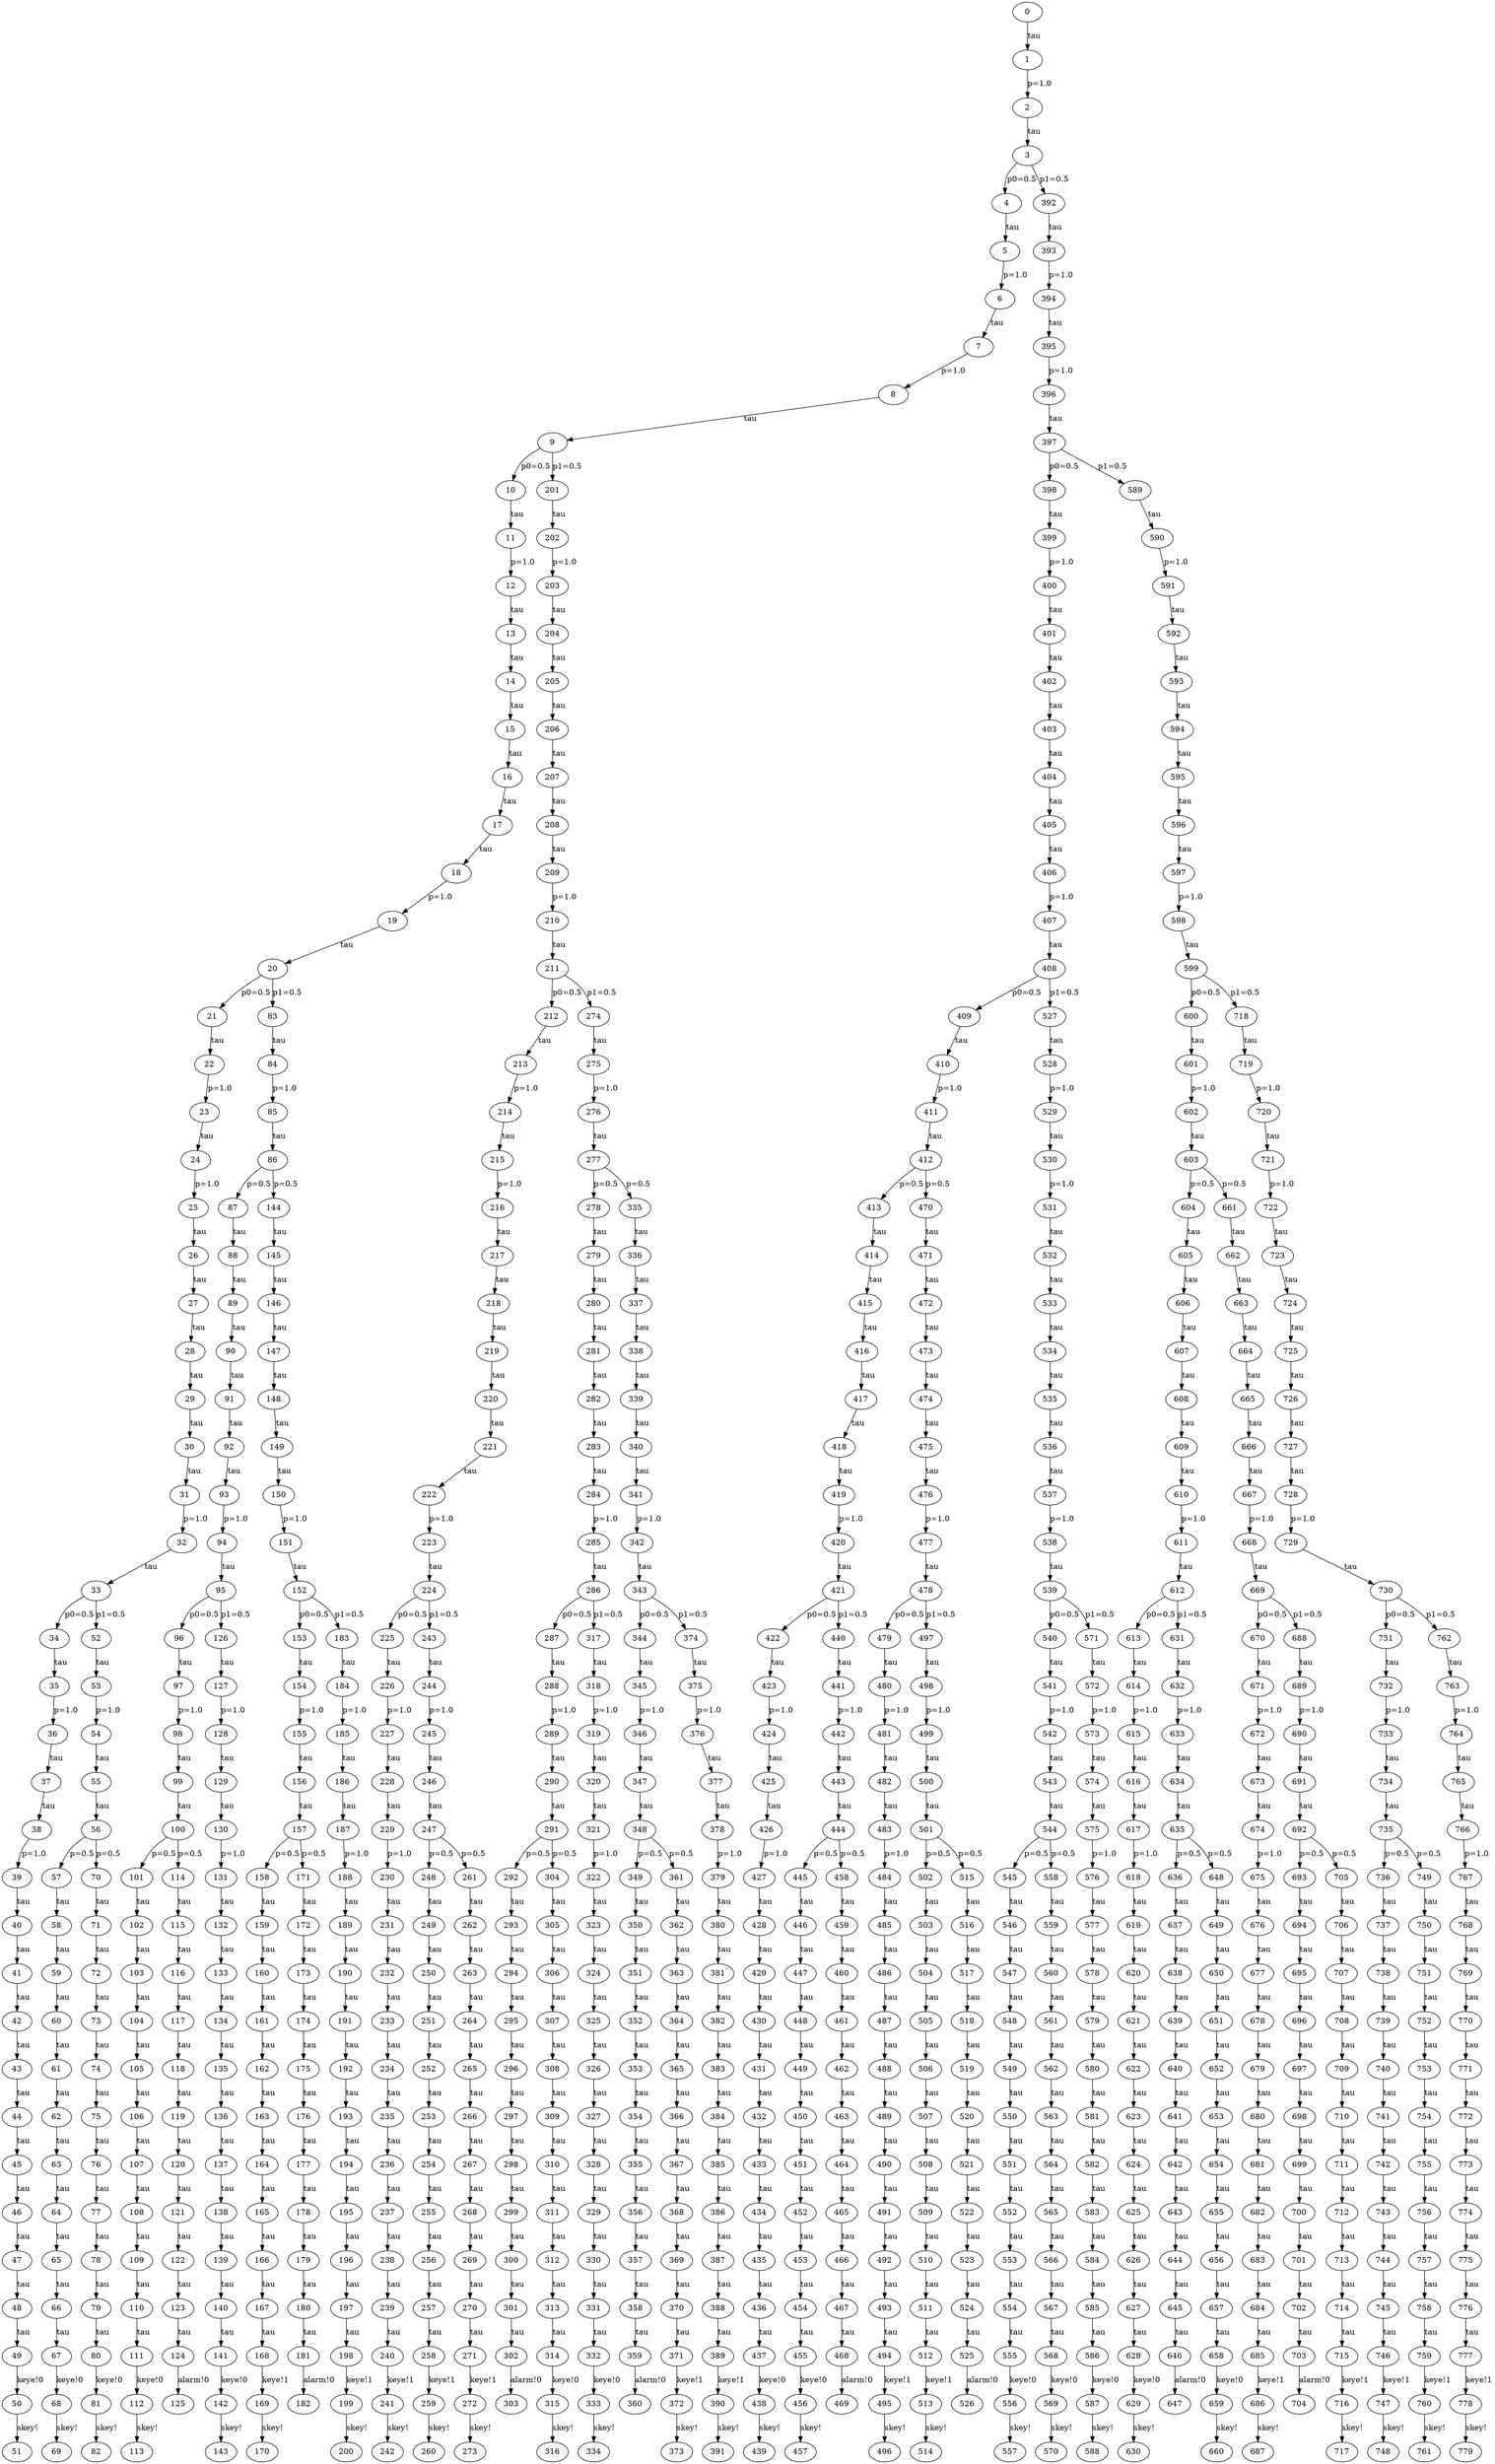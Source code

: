 // The qLTS Spec
digraph {
	0 -> 1 [label=tau]
	1 -> 2 [label="p=1.0"]
	2 -> 3 [label=tau]
	3 -> 4 [label="p0=0.5"]
	4 -> 5 [label=tau]
	5 -> 6 [label="p=1.0"]
	6 -> 7 [label=tau]
	7 -> 8 [label="p=1.0"]
	8 -> 9 [label=tau]
	9 -> 10 [label="p0=0.5"]
	10 -> 11 [label=tau]
	11 -> 12 [label="p=1.0"]
	12 -> 13 [label=tau]
	13 -> 14 [label=tau]
	14 -> 15 [label=tau]
	15 -> 16 [label=tau]
	16 -> 17 [label=tau]
	17 -> 18 [label=tau]
	18 -> 19 [label="p=1.0"]
	19 -> 20 [label=tau]
	20 -> 21 [label="p0=0.5"]
	21 -> 22 [label=tau]
	22 -> 23 [label="p=1.0"]
	23 -> 24 [label=tau]
	24 -> 25 [label="p=1.0"]
	25 -> 26 [label=tau]
	26 -> 27 [label=tau]
	27 -> 28 [label=tau]
	28 -> 29 [label=tau]
	29 -> 30 [label=tau]
	30 -> 31 [label=tau]
	31 -> 32 [label="p=1.0"]
	32 -> 33 [label=tau]
	33 -> 34 [label="p0=0.5"]
	34 -> 35 [label=tau]
	35 -> 36 [label="p=1.0"]
	36 -> 37 [label=tau]
	37 -> 38 [label=tau]
	38 -> 39 [label="p=1.0"]
	39 -> 40 [label=tau]
	40 -> 41 [label=tau]
	41 -> 42 [label=tau]
	42 -> 43 [label=tau]
	43 -> 44 [label=tau]
	44 -> 45 [label=tau]
	45 -> 46 [label=tau]
	46 -> 47 [label=tau]
	47 -> 48 [label=tau]
	48 -> 49 [label=tau]
	49 -> 50 [label="keye!0"]
	50 -> 51 [label="skey!"]
	33 -> 52 [label="p1=0.5"]
	52 -> 53 [label=tau]
	53 -> 54 [label="p=1.0"]
	54 -> 55 [label=tau]
	55 -> 56 [label=tau]
	56 -> 57 [label="p=0.5"]
	57 -> 58 [label=tau]
	58 -> 59 [label=tau]
	59 -> 60 [label=tau]
	60 -> 61 [label=tau]
	61 -> 62 [label=tau]
	62 -> 63 [label=tau]
	63 -> 64 [label=tau]
	64 -> 65 [label=tau]
	65 -> 66 [label=tau]
	66 -> 67 [label=tau]
	67 -> 68 [label="keye!0"]
	68 -> 69 [label="skey!"]
	56 -> 70 [label="p=0.5"]
	70 -> 71 [label=tau]
	71 -> 72 [label=tau]
	72 -> 73 [label=tau]
	73 -> 74 [label=tau]
	74 -> 75 [label=tau]
	75 -> 76 [label=tau]
	76 -> 77 [label=tau]
	77 -> 78 [label=tau]
	78 -> 79 [label=tau]
	79 -> 80 [label=tau]
	80 -> 81 [label="keye!0"]
	81 -> 82 [label="skey!"]
	20 -> 83 [label="p1=0.5"]
	83 -> 84 [label=tau]
	84 -> 85 [label="p=1.0"]
	85 -> 86 [label=tau]
	86 -> 87 [label="p=0.5"]
	87 -> 88 [label=tau]
	88 -> 89 [label=tau]
	89 -> 90 [label=tau]
	90 -> 91 [label=tau]
	91 -> 92 [label=tau]
	92 -> 93 [label=tau]
	93 -> 94 [label="p=1.0"]
	94 -> 95 [label=tau]
	95 -> 96 [label="p0=0.5"]
	96 -> 97 [label=tau]
	97 -> 98 [label="p=1.0"]
	98 -> 99 [label=tau]
	99 -> 100 [label=tau]
	100 -> 101 [label="p=0.5"]
	101 -> 102 [label=tau]
	102 -> 103 [label=tau]
	103 -> 104 [label=tau]
	104 -> 105 [label=tau]
	105 -> 106 [label=tau]
	106 -> 107 [label=tau]
	107 -> 108 [label=tau]
	108 -> 109 [label=tau]
	109 -> 110 [label=tau]
	110 -> 111 [label=tau]
	111 -> 112 [label="keye!0"]
	112 -> 113 [label="skey!"]
	100 -> 114 [label="p=0.5"]
	114 -> 115 [label=tau]
	115 -> 116 [label=tau]
	116 -> 117 [label=tau]
	117 -> 118 [label=tau]
	118 -> 119 [label=tau]
	119 -> 120 [label=tau]
	120 -> 121 [label=tau]
	121 -> 122 [label=tau]
	122 -> 123 [label=tau]
	123 -> 124 [label=tau]
	124 -> 125 [label="alarm!0"]
	95 -> 126 [label="p1=0.5"]
	126 -> 127 [label=tau]
	127 -> 128 [label="p=1.0"]
	128 -> 129 [label=tau]
	129 -> 130 [label=tau]
	130 -> 131 [label="p=1.0"]
	131 -> 132 [label=tau]
	132 -> 133 [label=tau]
	133 -> 134 [label=tau]
	134 -> 135 [label=tau]
	135 -> 136 [label=tau]
	136 -> 137 [label=tau]
	137 -> 138 [label=tau]
	138 -> 139 [label=tau]
	139 -> 140 [label=tau]
	140 -> 141 [label=tau]
	141 -> 142 [label="keye!0"]
	142 -> 143 [label="skey!"]
	86 -> 144 [label="p=0.5"]
	144 -> 145 [label=tau]
	145 -> 146 [label=tau]
	146 -> 147 [label=tau]
	147 -> 148 [label=tau]
	148 -> 149 [label=tau]
	149 -> 150 [label=tau]
	150 -> 151 [label="p=1.0"]
	151 -> 152 [label=tau]
	152 -> 153 [label="p0=0.5"]
	153 -> 154 [label=tau]
	154 -> 155 [label="p=1.0"]
	155 -> 156 [label=tau]
	156 -> 157 [label=tau]
	157 -> 158 [label="p=0.5"]
	158 -> 159 [label=tau]
	159 -> 160 [label=tau]
	160 -> 161 [label=tau]
	161 -> 162 [label=tau]
	162 -> 163 [label=tau]
	163 -> 164 [label=tau]
	164 -> 165 [label=tau]
	165 -> 166 [label=tau]
	166 -> 167 [label=tau]
	167 -> 168 [label=tau]
	168 -> 169 [label="keye!1"]
	169 -> 170 [label="skey!"]
	157 -> 171 [label="p=0.5"]
	171 -> 172 [label=tau]
	172 -> 173 [label=tau]
	173 -> 174 [label=tau]
	174 -> 175 [label=tau]
	175 -> 176 [label=tau]
	176 -> 177 [label=tau]
	177 -> 178 [label=tau]
	178 -> 179 [label=tau]
	179 -> 180 [label=tau]
	180 -> 181 [label=tau]
	181 -> 182 [label="alarm!0"]
	152 -> 183 [label="p1=0.5"]
	183 -> 184 [label=tau]
	184 -> 185 [label="p=1.0"]
	185 -> 186 [label=tau]
	186 -> 187 [label=tau]
	187 -> 188 [label="p=1.0"]
	188 -> 189 [label=tau]
	189 -> 190 [label=tau]
	190 -> 191 [label=tau]
	191 -> 192 [label=tau]
	192 -> 193 [label=tau]
	193 -> 194 [label=tau]
	194 -> 195 [label=tau]
	195 -> 196 [label=tau]
	196 -> 197 [label=tau]
	197 -> 198 [label=tau]
	198 -> 199 [label="keye!1"]
	199 -> 200 [label="skey!"]
	9 -> 201 [label="p1=0.5"]
	201 -> 202 [label=tau]
	202 -> 203 [label="p=1.0"]
	203 -> 204 [label=tau]
	204 -> 205 [label=tau]
	205 -> 206 [label=tau]
	206 -> 207 [label=tau]
	207 -> 208 [label=tau]
	208 -> 209 [label=tau]
	209 -> 210 [label="p=1.0"]
	210 -> 211 [label=tau]
	211 -> 212 [label="p0=0.5"]
	212 -> 213 [label=tau]
	213 -> 214 [label="p=1.0"]
	214 -> 215 [label=tau]
	215 -> 216 [label="p=1.0"]
	216 -> 217 [label=tau]
	217 -> 218 [label=tau]
	218 -> 219 [label=tau]
	219 -> 220 [label=tau]
	220 -> 221 [label=tau]
	221 -> 222 [label=tau]
	222 -> 223 [label="p=1.0"]
	223 -> 224 [label=tau]
	224 -> 225 [label="p0=0.5"]
	225 -> 226 [label=tau]
	226 -> 227 [label="p=1.0"]
	227 -> 228 [label=tau]
	228 -> 229 [label=tau]
	229 -> 230 [label="p=1.0"]
	230 -> 231 [label=tau]
	231 -> 232 [label=tau]
	232 -> 233 [label=tau]
	233 -> 234 [label=tau]
	234 -> 235 [label=tau]
	235 -> 236 [label=tau]
	236 -> 237 [label=tau]
	237 -> 238 [label=tau]
	238 -> 239 [label=tau]
	239 -> 240 [label=tau]
	240 -> 241 [label="keye!1"]
	241 -> 242 [label="skey!"]
	224 -> 243 [label="p1=0.5"]
	243 -> 244 [label=tau]
	244 -> 245 [label="p=1.0"]
	245 -> 246 [label=tau]
	246 -> 247 [label=tau]
	247 -> 248 [label="p=0.5"]
	248 -> 249 [label=tau]
	249 -> 250 [label=tau]
	250 -> 251 [label=tau]
	251 -> 252 [label=tau]
	252 -> 253 [label=tau]
	253 -> 254 [label=tau]
	254 -> 255 [label=tau]
	255 -> 256 [label=tau]
	256 -> 257 [label=tau]
	257 -> 258 [label=tau]
	258 -> 259 [label="keye!1"]
	259 -> 260 [label="skey!"]
	247 -> 261 [label="p=0.5"]
	261 -> 262 [label=tau]
	262 -> 263 [label=tau]
	263 -> 264 [label=tau]
	264 -> 265 [label=tau]
	265 -> 266 [label=tau]
	266 -> 267 [label=tau]
	267 -> 268 [label=tau]
	268 -> 269 [label=tau]
	269 -> 270 [label=tau]
	270 -> 271 [label=tau]
	271 -> 272 [label="keye!1"]
	272 -> 273 [label="skey!"]
	211 -> 274 [label="p1=0.5"]
	274 -> 275 [label=tau]
	275 -> 276 [label="p=1.0"]
	276 -> 277 [label=tau]
	277 -> 278 [label="p=0.5"]
	278 -> 279 [label=tau]
	279 -> 280 [label=tau]
	280 -> 281 [label=tau]
	281 -> 282 [label=tau]
	282 -> 283 [label=tau]
	283 -> 284 [label=tau]
	284 -> 285 [label="p=1.0"]
	285 -> 286 [label=tau]
	286 -> 287 [label="p0=0.5"]
	287 -> 288 [label=tau]
	288 -> 289 [label="p=1.0"]
	289 -> 290 [label=tau]
	290 -> 291 [label=tau]
	291 -> 292 [label="p=0.5"]
	292 -> 293 [label=tau]
	293 -> 294 [label=tau]
	294 -> 295 [label=tau]
	295 -> 296 [label=tau]
	296 -> 297 [label=tau]
	297 -> 298 [label=tau]
	298 -> 299 [label=tau]
	299 -> 300 [label=tau]
	300 -> 301 [label=tau]
	301 -> 302 [label=tau]
	302 -> 303 [label="alarm!0"]
	291 -> 304 [label="p=0.5"]
	304 -> 305 [label=tau]
	305 -> 306 [label=tau]
	306 -> 307 [label=tau]
	307 -> 308 [label=tau]
	308 -> 309 [label=tau]
	309 -> 310 [label=tau]
	310 -> 311 [label=tau]
	311 -> 312 [label=tau]
	312 -> 313 [label=tau]
	313 -> 314 [label=tau]
	314 -> 315 [label="keye!0"]
	315 -> 316 [label="skey!"]
	286 -> 317 [label="p1=0.5"]
	317 -> 318 [label=tau]
	318 -> 319 [label="p=1.0"]
	319 -> 320 [label=tau]
	320 -> 321 [label=tau]
	321 -> 322 [label="p=1.0"]
	322 -> 323 [label=tau]
	323 -> 324 [label=tau]
	324 -> 325 [label=tau]
	325 -> 326 [label=tau]
	326 -> 327 [label=tau]
	327 -> 328 [label=tau]
	328 -> 329 [label=tau]
	329 -> 330 [label=tau]
	330 -> 331 [label=tau]
	331 -> 332 [label=tau]
	332 -> 333 [label="keye!0"]
	333 -> 334 [label="skey!"]
	277 -> 335 [label="p=0.5"]
	335 -> 336 [label=tau]
	336 -> 337 [label=tau]
	337 -> 338 [label=tau]
	338 -> 339 [label=tau]
	339 -> 340 [label=tau]
	340 -> 341 [label=tau]
	341 -> 342 [label="p=1.0"]
	342 -> 343 [label=tau]
	343 -> 344 [label="p0=0.5"]
	344 -> 345 [label=tau]
	345 -> 346 [label="p=1.0"]
	346 -> 347 [label=tau]
	347 -> 348 [label=tau]
	348 -> 349 [label="p=0.5"]
	349 -> 350 [label=tau]
	350 -> 351 [label=tau]
	351 -> 352 [label=tau]
	352 -> 353 [label=tau]
	353 -> 354 [label=tau]
	354 -> 355 [label=tau]
	355 -> 356 [label=tau]
	356 -> 357 [label=tau]
	357 -> 358 [label=tau]
	358 -> 359 [label=tau]
	359 -> 360 [label="alarm!0"]
	348 -> 361 [label="p=0.5"]
	361 -> 362 [label=tau]
	362 -> 363 [label=tau]
	363 -> 364 [label=tau]
	364 -> 365 [label=tau]
	365 -> 366 [label=tau]
	366 -> 367 [label=tau]
	367 -> 368 [label=tau]
	368 -> 369 [label=tau]
	369 -> 370 [label=tau]
	370 -> 371 [label=tau]
	371 -> 372 [label="keye!1"]
	372 -> 373 [label="skey!"]
	343 -> 374 [label="p1=0.5"]
	374 -> 375 [label=tau]
	375 -> 376 [label="p=1.0"]
	376 -> 377 [label=tau]
	377 -> 378 [label=tau]
	378 -> 379 [label="p=1.0"]
	379 -> 380 [label=tau]
	380 -> 381 [label=tau]
	381 -> 382 [label=tau]
	382 -> 383 [label=tau]
	383 -> 384 [label=tau]
	384 -> 385 [label=tau]
	385 -> 386 [label=tau]
	386 -> 387 [label=tau]
	387 -> 388 [label=tau]
	388 -> 389 [label=tau]
	389 -> 390 [label="keye!1"]
	390 -> 391 [label="skey!"]
	3 -> 392 [label="p1=0.5"]
	392 -> 393 [label=tau]
	393 -> 394 [label="p=1.0"]
	394 -> 395 [label=tau]
	395 -> 396 [label="p=1.0"]
	396 -> 397 [label=tau]
	397 -> 398 [label="p0=0.5"]
	398 -> 399 [label=tau]
	399 -> 400 [label="p=1.0"]
	400 -> 401 [label=tau]
	401 -> 402 [label=tau]
	402 -> 403 [label=tau]
	403 -> 404 [label=tau]
	404 -> 405 [label=tau]
	405 -> 406 [label=tau]
	406 -> 407 [label="p=1.0"]
	407 -> 408 [label=tau]
	408 -> 409 [label="p0=0.5"]
	409 -> 410 [label=tau]
	410 -> 411 [label="p=1.0"]
	411 -> 412 [label=tau]
	412 -> 413 [label="p=0.5"]
	413 -> 414 [label=tau]
	414 -> 415 [label=tau]
	415 -> 416 [label=tau]
	416 -> 417 [label=tau]
	417 -> 418 [label=tau]
	418 -> 419 [label=tau]
	419 -> 420 [label="p=1.0"]
	420 -> 421 [label=tau]
	421 -> 422 [label="p0=0.5"]
	422 -> 423 [label=tau]
	423 -> 424 [label="p=1.0"]
	424 -> 425 [label=tau]
	425 -> 426 [label=tau]
	426 -> 427 [label="p=1.0"]
	427 -> 428 [label=tau]
	428 -> 429 [label=tau]
	429 -> 430 [label=tau]
	430 -> 431 [label=tau]
	431 -> 432 [label=tau]
	432 -> 433 [label=tau]
	433 -> 434 [label=tau]
	434 -> 435 [label=tau]
	435 -> 436 [label=tau]
	436 -> 437 [label=tau]
	437 -> 438 [label="keye!0"]
	438 -> 439 [label="skey!"]
	421 -> 440 [label="p1=0.5"]
	440 -> 441 [label=tau]
	441 -> 442 [label="p=1.0"]
	442 -> 443 [label=tau]
	443 -> 444 [label=tau]
	444 -> 445 [label="p=0.5"]
	445 -> 446 [label=tau]
	446 -> 447 [label=tau]
	447 -> 448 [label=tau]
	448 -> 449 [label=tau]
	449 -> 450 [label=tau]
	450 -> 451 [label=tau]
	451 -> 452 [label=tau]
	452 -> 453 [label=tau]
	453 -> 454 [label=tau]
	454 -> 455 [label=tau]
	455 -> 456 [label="keye!0"]
	456 -> 457 [label="skey!"]
	444 -> 458 [label="p=0.5"]
	458 -> 459 [label=tau]
	459 -> 460 [label=tau]
	460 -> 461 [label=tau]
	461 -> 462 [label=tau]
	462 -> 463 [label=tau]
	463 -> 464 [label=tau]
	464 -> 465 [label=tau]
	465 -> 466 [label=tau]
	466 -> 467 [label=tau]
	467 -> 468 [label=tau]
	468 -> 469 [label="alarm!0"]
	412 -> 470 [label="p=0.5"]
	470 -> 471 [label=tau]
	471 -> 472 [label=tau]
	472 -> 473 [label=tau]
	473 -> 474 [label=tau]
	474 -> 475 [label=tau]
	475 -> 476 [label=tau]
	476 -> 477 [label="p=1.0"]
	477 -> 478 [label=tau]
	478 -> 479 [label="p0=0.5"]
	479 -> 480 [label=tau]
	480 -> 481 [label="p=1.0"]
	481 -> 482 [label=tau]
	482 -> 483 [label=tau]
	483 -> 484 [label="p=1.0"]
	484 -> 485 [label=tau]
	485 -> 486 [label=tau]
	486 -> 487 [label=tau]
	487 -> 488 [label=tau]
	488 -> 489 [label=tau]
	489 -> 490 [label=tau]
	490 -> 491 [label=tau]
	491 -> 492 [label=tau]
	492 -> 493 [label=tau]
	493 -> 494 [label=tau]
	494 -> 495 [label="keye!1"]
	495 -> 496 [label="skey!"]
	478 -> 497 [label="p1=0.5"]
	497 -> 498 [label=tau]
	498 -> 499 [label="p=1.0"]
	499 -> 500 [label=tau]
	500 -> 501 [label=tau]
	501 -> 502 [label="p=0.5"]
	502 -> 503 [label=tau]
	503 -> 504 [label=tau]
	504 -> 505 [label=tau]
	505 -> 506 [label=tau]
	506 -> 507 [label=tau]
	507 -> 508 [label=tau]
	508 -> 509 [label=tau]
	509 -> 510 [label=tau]
	510 -> 511 [label=tau]
	511 -> 512 [label=tau]
	512 -> 513 [label="keye!1"]
	513 -> 514 [label="skey!"]
	501 -> 515 [label="p=0.5"]
	515 -> 516 [label=tau]
	516 -> 517 [label=tau]
	517 -> 518 [label=tau]
	518 -> 519 [label=tau]
	519 -> 520 [label=tau]
	520 -> 521 [label=tau]
	521 -> 522 [label=tau]
	522 -> 523 [label=tau]
	523 -> 524 [label=tau]
	524 -> 525 [label=tau]
	525 -> 526 [label="alarm!0"]
	408 -> 527 [label="p1=0.5"]
	527 -> 528 [label=tau]
	528 -> 529 [label="p=1.0"]
	529 -> 530 [label=tau]
	530 -> 531 [label="p=1.0"]
	531 -> 532 [label=tau]
	532 -> 533 [label=tau]
	533 -> 534 [label=tau]
	534 -> 535 [label=tau]
	535 -> 536 [label=tau]
	536 -> 537 [label=tau]
	537 -> 538 [label="p=1.0"]
	538 -> 539 [label=tau]
	539 -> 540 [label="p0=0.5"]
	540 -> 541 [label=tau]
	541 -> 542 [label="p=1.0"]
	542 -> 543 [label=tau]
	543 -> 544 [label=tau]
	544 -> 545 [label="p=0.5"]
	545 -> 546 [label=tau]
	546 -> 547 [label=tau]
	547 -> 548 [label=tau]
	548 -> 549 [label=tau]
	549 -> 550 [label=tau]
	550 -> 551 [label=tau]
	551 -> 552 [label=tau]
	552 -> 553 [label=tau]
	553 -> 554 [label=tau]
	554 -> 555 [label=tau]
	555 -> 556 [label="keye!0"]
	556 -> 557 [label="skey!"]
	544 -> 558 [label="p=0.5"]
	558 -> 559 [label=tau]
	559 -> 560 [label=tau]
	560 -> 561 [label=tau]
	561 -> 562 [label=tau]
	562 -> 563 [label=tau]
	563 -> 564 [label=tau]
	564 -> 565 [label=tau]
	565 -> 566 [label=tau]
	566 -> 567 [label=tau]
	567 -> 568 [label=tau]
	568 -> 569 [label="keye!0"]
	569 -> 570 [label="skey!"]
	539 -> 571 [label="p1=0.5"]
	571 -> 572 [label=tau]
	572 -> 573 [label="p=1.0"]
	573 -> 574 [label=tau]
	574 -> 575 [label=tau]
	575 -> 576 [label="p=1.0"]
	576 -> 577 [label=tau]
	577 -> 578 [label=tau]
	578 -> 579 [label=tau]
	579 -> 580 [label=tau]
	580 -> 581 [label=tau]
	581 -> 582 [label=tau]
	582 -> 583 [label=tau]
	583 -> 584 [label=tau]
	584 -> 585 [label=tau]
	585 -> 586 [label=tau]
	586 -> 587 [label="keye!0"]
	587 -> 588 [label="skey!"]
	397 -> 589 [label="p1=0.5"]
	589 -> 590 [label=tau]
	590 -> 591 [label="p=1.0"]
	591 -> 592 [label=tau]
	592 -> 593 [label=tau]
	593 -> 594 [label=tau]
	594 -> 595 [label=tau]
	595 -> 596 [label=tau]
	596 -> 597 [label=tau]
	597 -> 598 [label="p=1.0"]
	598 -> 599 [label=tau]
	599 -> 600 [label="p0=0.5"]
	600 -> 601 [label=tau]
	601 -> 602 [label="p=1.0"]
	602 -> 603 [label=tau]
	603 -> 604 [label="p=0.5"]
	604 -> 605 [label=tau]
	605 -> 606 [label=tau]
	606 -> 607 [label=tau]
	607 -> 608 [label=tau]
	608 -> 609 [label=tau]
	609 -> 610 [label=tau]
	610 -> 611 [label="p=1.0"]
	611 -> 612 [label=tau]
	612 -> 613 [label="p0=0.5"]
	613 -> 614 [label=tau]
	614 -> 615 [label="p=1.0"]
	615 -> 616 [label=tau]
	616 -> 617 [label=tau]
	617 -> 618 [label="p=1.0"]
	618 -> 619 [label=tau]
	619 -> 620 [label=tau]
	620 -> 621 [label=tau]
	621 -> 622 [label=tau]
	622 -> 623 [label=tau]
	623 -> 624 [label=tau]
	624 -> 625 [label=tau]
	625 -> 626 [label=tau]
	626 -> 627 [label=tau]
	627 -> 628 [label=tau]
	628 -> 629 [label="keye!0"]
	629 -> 630 [label="skey!"]
	612 -> 631 [label="p1=0.5"]
	631 -> 632 [label=tau]
	632 -> 633 [label="p=1.0"]
	633 -> 634 [label=tau]
	634 -> 635 [label=tau]
	635 -> 636 [label="p=0.5"]
	636 -> 637 [label=tau]
	637 -> 638 [label=tau]
	638 -> 639 [label=tau]
	639 -> 640 [label=tau]
	640 -> 641 [label=tau]
	641 -> 642 [label=tau]
	642 -> 643 [label=tau]
	643 -> 644 [label=tau]
	644 -> 645 [label=tau]
	645 -> 646 [label=tau]
	646 -> 647 [label="alarm!0"]
	635 -> 648 [label="p=0.5"]
	648 -> 649 [label=tau]
	649 -> 650 [label=tau]
	650 -> 651 [label=tau]
	651 -> 652 [label=tau]
	652 -> 653 [label=tau]
	653 -> 654 [label=tau]
	654 -> 655 [label=tau]
	655 -> 656 [label=tau]
	656 -> 657 [label=tau]
	657 -> 658 [label=tau]
	658 -> 659 [label="keye!0"]
	659 -> 660 [label="skey!"]
	603 -> 661 [label="p=0.5"]
	661 -> 662 [label=tau]
	662 -> 663 [label=tau]
	663 -> 664 [label=tau]
	664 -> 665 [label=tau]
	665 -> 666 [label=tau]
	666 -> 667 [label=tau]
	667 -> 668 [label="p=1.0"]
	668 -> 669 [label=tau]
	669 -> 670 [label="p0=0.5"]
	670 -> 671 [label=tau]
	671 -> 672 [label="p=1.0"]
	672 -> 673 [label=tau]
	673 -> 674 [label=tau]
	674 -> 675 [label="p=1.0"]
	675 -> 676 [label=tau]
	676 -> 677 [label=tau]
	677 -> 678 [label=tau]
	678 -> 679 [label=tau]
	679 -> 680 [label=tau]
	680 -> 681 [label=tau]
	681 -> 682 [label=tau]
	682 -> 683 [label=tau]
	683 -> 684 [label=tau]
	684 -> 685 [label=tau]
	685 -> 686 [label="keye!1"]
	686 -> 687 [label="skey!"]
	669 -> 688 [label="p1=0.5"]
	688 -> 689 [label=tau]
	689 -> 690 [label="p=1.0"]
	690 -> 691 [label=tau]
	691 -> 692 [label=tau]
	692 -> 693 [label="p=0.5"]
	693 -> 694 [label=tau]
	694 -> 695 [label=tau]
	695 -> 696 [label=tau]
	696 -> 697 [label=tau]
	697 -> 698 [label=tau]
	698 -> 699 [label=tau]
	699 -> 700 [label=tau]
	700 -> 701 [label=tau]
	701 -> 702 [label=tau]
	702 -> 703 [label=tau]
	703 -> 704 [label="alarm!0"]
	692 -> 705 [label="p=0.5"]
	705 -> 706 [label=tau]
	706 -> 707 [label=tau]
	707 -> 708 [label=tau]
	708 -> 709 [label=tau]
	709 -> 710 [label=tau]
	710 -> 711 [label=tau]
	711 -> 712 [label=tau]
	712 -> 713 [label=tau]
	713 -> 714 [label=tau]
	714 -> 715 [label=tau]
	715 -> 716 [label="keye!1"]
	716 -> 717 [label="skey!"]
	599 -> 718 [label="p1=0.5"]
	718 -> 719 [label=tau]
	719 -> 720 [label="p=1.0"]
	720 -> 721 [label=tau]
	721 -> 722 [label="p=1.0"]
	722 -> 723 [label=tau]
	723 -> 724 [label=tau]
	724 -> 725 [label=tau]
	725 -> 726 [label=tau]
	726 -> 727 [label=tau]
	727 -> 728 [label=tau]
	728 -> 729 [label="p=1.0"]
	729 -> 730 [label=tau]
	730 -> 731 [label="p0=0.5"]
	731 -> 732 [label=tau]
	732 -> 733 [label="p=1.0"]
	733 -> 734 [label=tau]
	734 -> 735 [label=tau]
	735 -> 736 [label="p=0.5"]
	736 -> 737 [label=tau]
	737 -> 738 [label=tau]
	738 -> 739 [label=tau]
	739 -> 740 [label=tau]
	740 -> 741 [label=tau]
	741 -> 742 [label=tau]
	742 -> 743 [label=tau]
	743 -> 744 [label=tau]
	744 -> 745 [label=tau]
	745 -> 746 [label=tau]
	746 -> 747 [label="keye!1"]
	747 -> 748 [label="skey!"]
	735 -> 749 [label="p=0.5"]
	749 -> 750 [label=tau]
	750 -> 751 [label=tau]
	751 -> 752 [label=tau]
	752 -> 753 [label=tau]
	753 -> 754 [label=tau]
	754 -> 755 [label=tau]
	755 -> 756 [label=tau]
	756 -> 757 [label=tau]
	757 -> 758 [label=tau]
	758 -> 759 [label=tau]
	759 -> 760 [label="keye!1"]
	760 -> 761 [label="skey!"]
	730 -> 762 [label="p1=0.5"]
	762 -> 763 [label=tau]
	763 -> 764 [label="p=1.0"]
	764 -> 765 [label=tau]
	765 -> 766 [label=tau]
	766 -> 767 [label="p=1.0"]
	767 -> 768 [label=tau]
	768 -> 769 [label=tau]
	769 -> 770 [label=tau]
	770 -> 771 [label=tau]
	771 -> 772 [label=tau]
	772 -> 773 [label=tau]
	773 -> 774 [label=tau]
	774 -> 775 [label=tau]
	775 -> 776 [label=tau]
	776 -> 777 [label=tau]
	777 -> 778 [label="keye!1"]
	778 -> 779 [label="skey!"]
}
